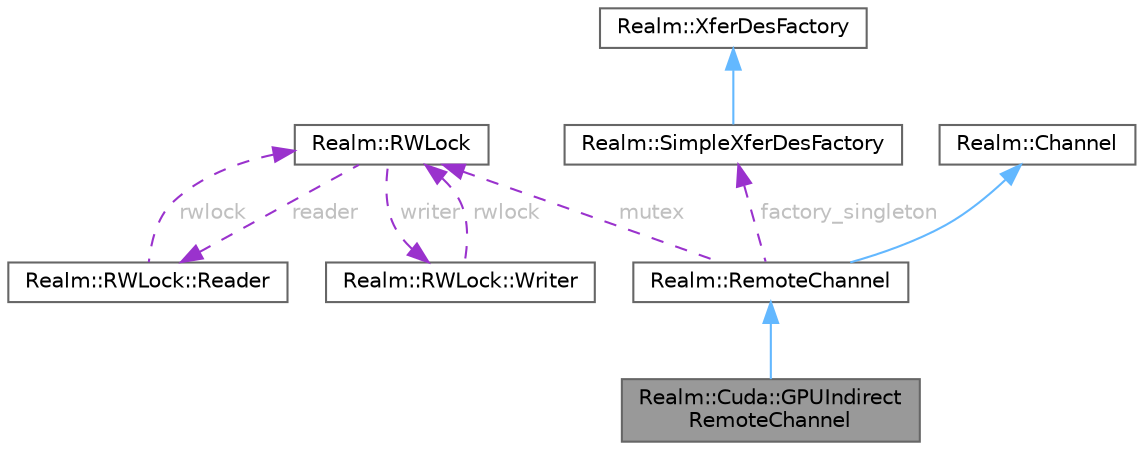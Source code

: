 digraph "Realm::Cuda::GPUIndirectRemoteChannel"
{
 // LATEX_PDF_SIZE
  bgcolor="transparent";
  edge [fontname=Helvetica,fontsize=10,labelfontname=Helvetica,labelfontsize=10];
  node [fontname=Helvetica,fontsize=10,shape=box,height=0.2,width=0.4];
  Node1 [id="Node000001",label="Realm::Cuda::GPUIndirect\lRemoteChannel",height=0.2,width=0.4,color="gray40", fillcolor="grey60", style="filled", fontcolor="black",tooltip=" "];
  Node2 -> Node1 [id="edge1_Node000001_Node000002",dir="back",color="steelblue1",style="solid",tooltip=" "];
  Node2 [id="Node000002",label="Realm::RemoteChannel",height=0.2,width=0.4,color="gray40", fillcolor="white", style="filled",URL="$classRealm_1_1RemoteChannel.html",tooltip=" "];
  Node3 -> Node2 [id="edge2_Node000002_Node000003",dir="back",color="steelblue1",style="solid",tooltip=" "];
  Node3 [id="Node000003",label="Realm::Channel",height=0.2,width=0.4,color="gray40", fillcolor="white", style="filled",URL="$classRealm_1_1Channel.html",tooltip=" "];
  Node4 -> Node2 [id="edge3_Node000002_Node000004",dir="back",color="darkorchid3",style="dashed",tooltip=" ",label=" mutex",fontcolor="grey" ];
  Node4 [id="Node000004",label="Realm::RWLock",height=0.2,width=0.4,color="gray40", fillcolor="white", style="filled",URL="$classRealm_1_1RWLock.html",tooltip=" "];
  Node5 -> Node4 [id="edge4_Node000004_Node000005",dir="back",color="darkorchid3",style="dashed",tooltip=" ",label=" writer",fontcolor="grey" ];
  Node5 [id="Node000005",label="Realm::RWLock::Writer",height=0.2,width=0.4,color="gray40", fillcolor="white", style="filled",URL="$structRealm_1_1RWLock_1_1Writer.html",tooltip=" "];
  Node4 -> Node5 [id="edge5_Node000005_Node000004",dir="back",color="darkorchid3",style="dashed",tooltip=" ",label=" rwlock",fontcolor="grey" ];
  Node6 -> Node4 [id="edge6_Node000004_Node000006",dir="back",color="darkorchid3",style="dashed",tooltip=" ",label=" reader",fontcolor="grey" ];
  Node6 [id="Node000006",label="Realm::RWLock::Reader",height=0.2,width=0.4,color="gray40", fillcolor="white", style="filled",URL="$structRealm_1_1RWLock_1_1Reader.html",tooltip=" "];
  Node4 -> Node6 [id="edge7_Node000006_Node000004",dir="back",color="darkorchid3",style="dashed",tooltip=" ",label=" rwlock",fontcolor="grey" ];
  Node7 -> Node2 [id="edge8_Node000002_Node000007",dir="back",color="darkorchid3",style="dashed",tooltip=" ",label=" factory_singleton",fontcolor="grey" ];
  Node7 [id="Node000007",label="Realm::SimpleXferDesFactory",height=0.2,width=0.4,color="gray40", fillcolor="white", style="filled",URL="$classRealm_1_1SimpleXferDesFactory.html",tooltip=" "];
  Node8 -> Node7 [id="edge9_Node000007_Node000008",dir="back",color="steelblue1",style="solid",tooltip=" "];
  Node8 [id="Node000008",label="Realm::XferDesFactory",height=0.2,width=0.4,color="gray40", fillcolor="white", style="filled",URL="$classRealm_1_1XferDesFactory.html",tooltip=" "];
}

